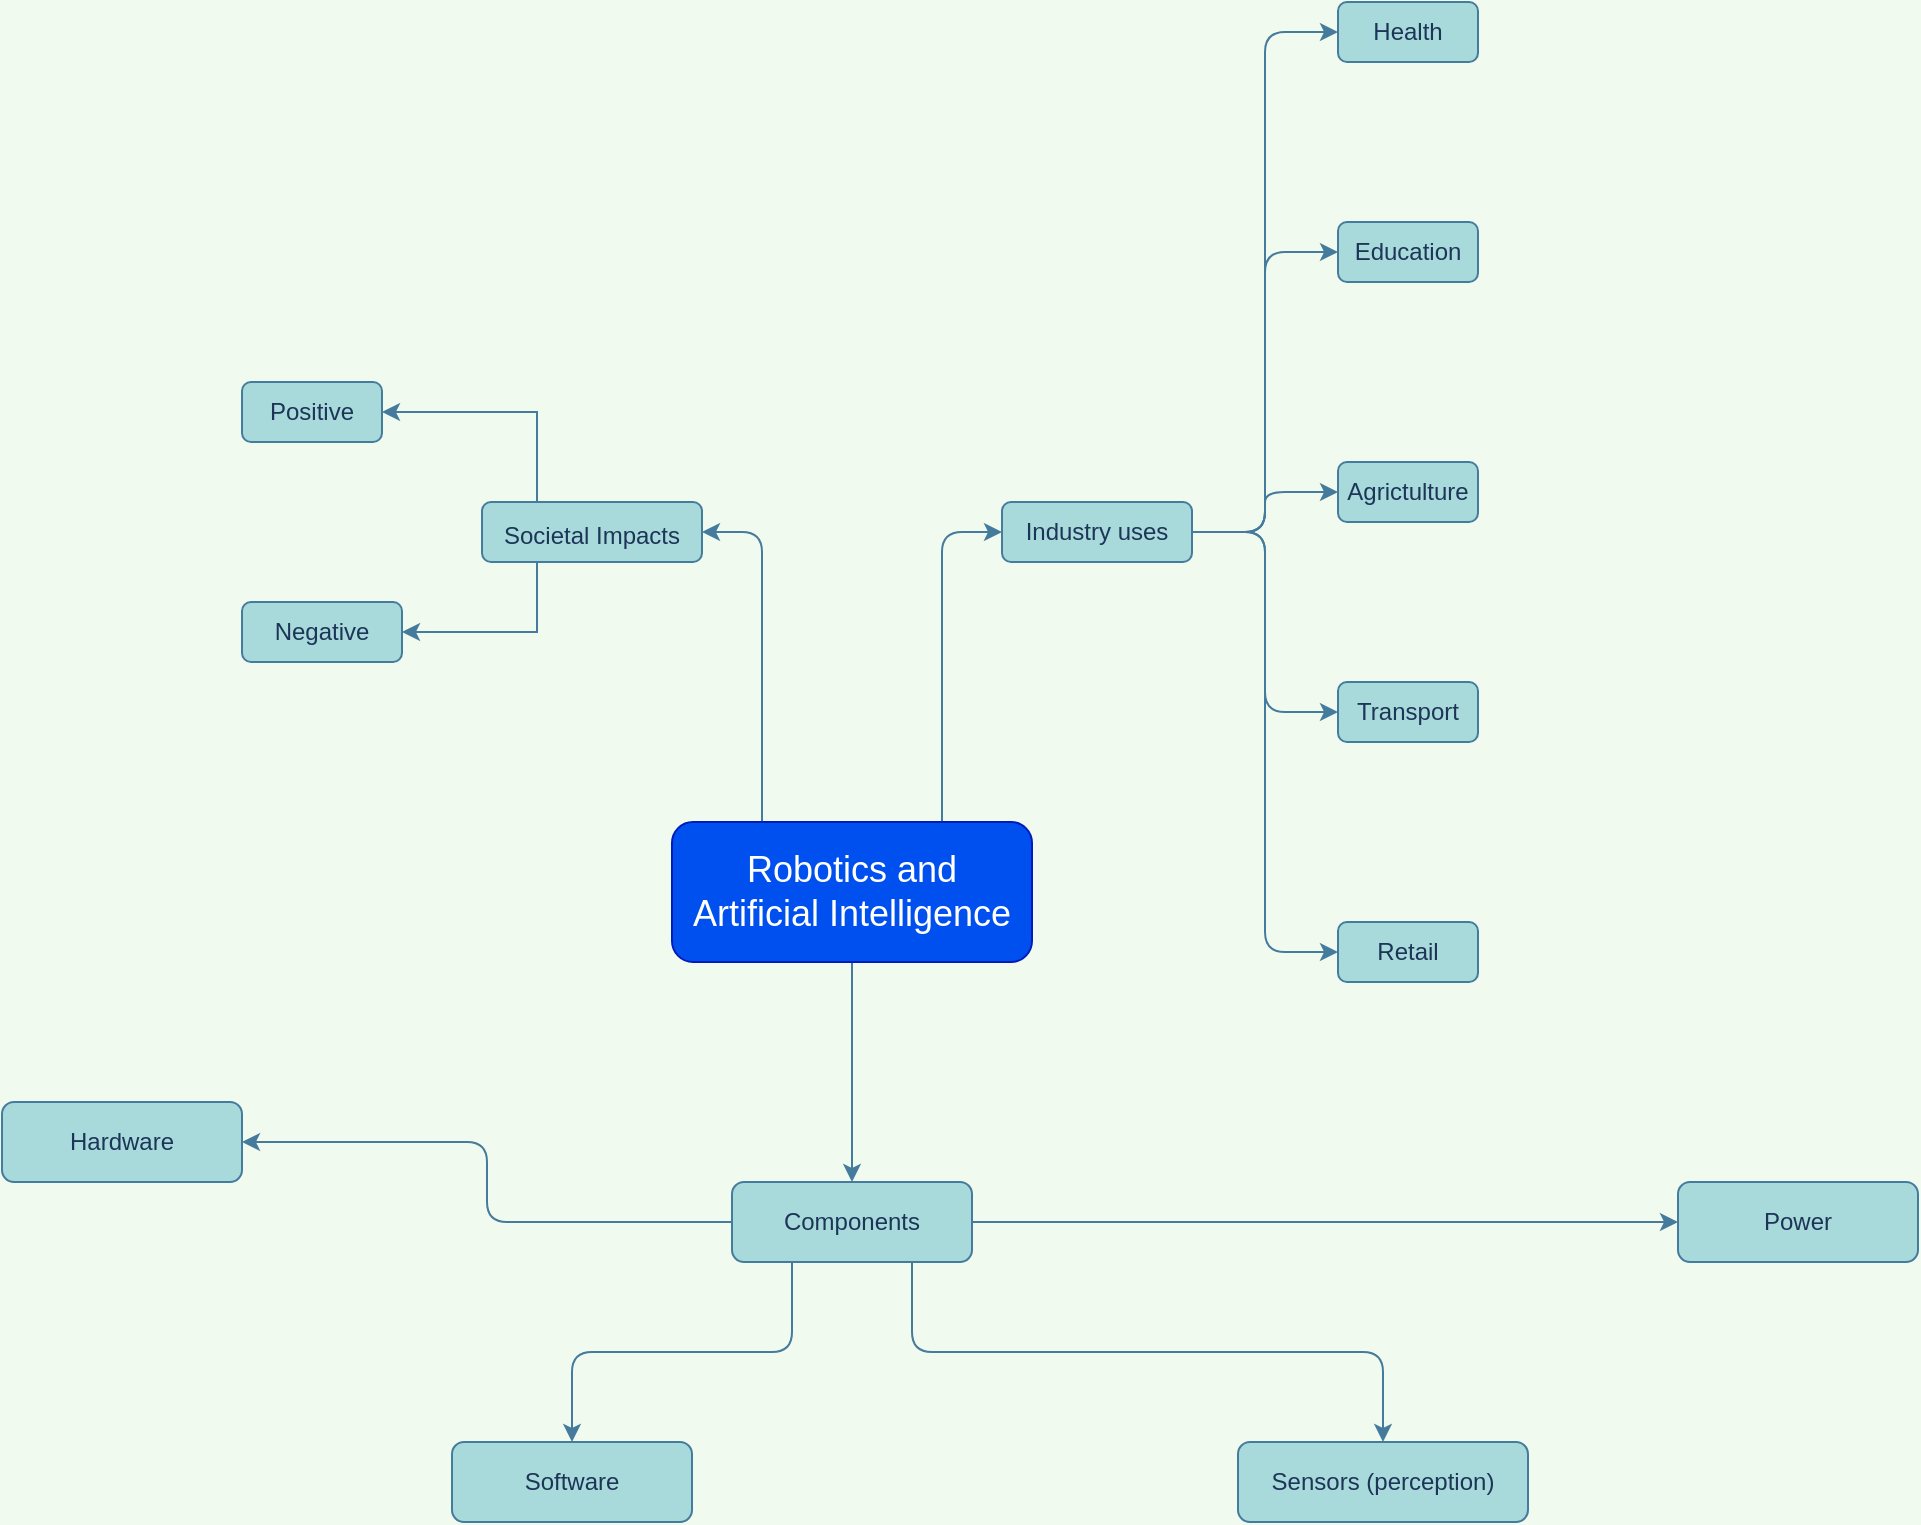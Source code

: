 <mxfile version="15.4.1" type="github">
  <diagram id="f6emNsFc6hiHo_Sani7-" name="Page-1">
    <mxGraphModel dx="2290" dy="1323" grid="1" gridSize="10" guides="1" tooltips="1" connect="1" arrows="1" fold="1" page="1" pageScale="1" pageWidth="1654" pageHeight="1169" background="#F1FAEE" math="0" shadow="0">
      <root>
        <mxCell id="0" />
        <mxCell id="1" parent="0" />
        <mxCell id="o1xrH8xLCu15C4UuhqLv-4" style="edgeStyle=orthogonalEdgeStyle;curved=0;rounded=1;sketch=0;orthogonalLoop=1;jettySize=auto;html=1;exitX=0.25;exitY=0;exitDx=0;exitDy=0;entryX=1;entryY=0.5;entryDx=0;entryDy=0;fontSize=12;fontColor=#1D3557;strokeColor=#457B9D;labelBackgroundColor=#F1FAEE;" edge="1" parent="1" source="o1xrH8xLCu15C4UuhqLv-7" target="o1xrH8xLCu15C4UuhqLv-10">
          <mxGeometry relative="1" as="geometry" />
        </mxCell>
        <mxCell id="o1xrH8xLCu15C4UuhqLv-5" style="edgeStyle=orthogonalEdgeStyle;curved=0;rounded=1;sketch=0;orthogonalLoop=1;jettySize=auto;html=1;exitX=0.75;exitY=0;exitDx=0;exitDy=0;entryX=0;entryY=0.5;entryDx=0;entryDy=0;fontColor=#1D3557;strokeColor=#457B9D;fillColor=#A8DADC;labelBackgroundColor=#F1FAEE;" edge="1" parent="1" source="o1xrH8xLCu15C4UuhqLv-7" target="o1xrH8xLCu15C4UuhqLv-17">
          <mxGeometry relative="1" as="geometry" />
        </mxCell>
        <mxCell id="o1xrH8xLCu15C4UuhqLv-6" style="edgeStyle=orthogonalEdgeStyle;curved=0;rounded=1;sketch=0;orthogonalLoop=1;jettySize=auto;html=1;exitX=0.5;exitY=1;exitDx=0;exitDy=0;entryX=0.5;entryY=0;entryDx=0;entryDy=0;fontColor=#1D3557;strokeColor=#457B9D;fillColor=#A8DADC;labelBackgroundColor=#F1FAEE;" edge="1" parent="1" source="o1xrH8xLCu15C4UuhqLv-7" target="o1xrH8xLCu15C4UuhqLv-28">
          <mxGeometry relative="1" as="geometry" />
        </mxCell>
        <mxCell id="o1xrH8xLCu15C4UuhqLv-7" value="&lt;font style=&quot;font-size: 18px&quot;&gt;Robotics and &lt;br&gt;Artificial Intelligence&lt;/font&gt;" style="whiteSpace=wrap;html=1;rounded=1;fillColor=#0050ef;strokeColor=#001DBC;fontColor=#ffffff;" vertex="1" parent="1">
          <mxGeometry x="635" y="490" width="180" height="70" as="geometry" />
        </mxCell>
        <mxCell id="o1xrH8xLCu15C4UuhqLv-8" style="edgeStyle=orthogonalEdgeStyle;rounded=0;orthogonalLoop=1;jettySize=auto;html=1;exitX=0.25;exitY=0;exitDx=0;exitDy=0;entryX=1;entryY=0.5;entryDx=0;entryDy=0;strokeColor=#457B9D;fontColor=#1D3557;labelBackgroundColor=#F1FAEE;" edge="1" parent="1" source="o1xrH8xLCu15C4UuhqLv-10" target="o1xrH8xLCu15C4UuhqLv-18">
          <mxGeometry relative="1" as="geometry" />
        </mxCell>
        <mxCell id="o1xrH8xLCu15C4UuhqLv-9" style="edgeStyle=orthogonalEdgeStyle;rounded=0;orthogonalLoop=1;jettySize=auto;html=1;exitX=0.25;exitY=1;exitDx=0;exitDy=0;entryX=1;entryY=0.5;entryDx=0;entryDy=0;strokeColor=#457B9D;fontColor=#1D3557;labelBackgroundColor=#F1FAEE;" edge="1" parent="1" source="o1xrH8xLCu15C4UuhqLv-10" target="o1xrH8xLCu15C4UuhqLv-19">
          <mxGeometry relative="1" as="geometry" />
        </mxCell>
        <mxCell id="o1xrH8xLCu15C4UuhqLv-10" value="&lt;font style=&quot;font-size: 12px&quot;&gt;Societal Impacts&lt;/font&gt;" style="rounded=1;whiteSpace=wrap;html=1;sketch=0;fontSize=18;fontColor=#1D3557;strokeColor=#457B9D;fillColor=#A8DADC;" vertex="1" parent="1">
          <mxGeometry x="540" y="330" width="110" height="30" as="geometry" />
        </mxCell>
        <mxCell id="o1xrH8xLCu15C4UuhqLv-11" value="Education" style="rounded=1;whiteSpace=wrap;html=1;fillColor=#A8DADC;strokeColor=#457B9D;fontColor=#1D3557;" vertex="1" parent="1">
          <mxGeometry x="968" y="190" width="70" height="30" as="geometry" />
        </mxCell>
        <mxCell id="o1xrH8xLCu15C4UuhqLv-12" style="edgeStyle=orthogonalEdgeStyle;curved=0;rounded=1;sketch=0;orthogonalLoop=1;jettySize=auto;html=1;exitX=1;exitY=0.5;exitDx=0;exitDy=0;entryX=0;entryY=0.5;entryDx=0;entryDy=0;fontColor=#1D3557;strokeColor=#457B9D;fillColor=#A8DADC;labelBackgroundColor=#F1FAEE;" edge="1" parent="1" source="o1xrH8xLCu15C4UuhqLv-17" target="o1xrH8xLCu15C4UuhqLv-20">
          <mxGeometry relative="1" as="geometry" />
        </mxCell>
        <mxCell id="o1xrH8xLCu15C4UuhqLv-13" style="edgeStyle=orthogonalEdgeStyle;curved=0;rounded=1;sketch=0;orthogonalLoop=1;jettySize=auto;html=1;exitX=1;exitY=0.5;exitDx=0;exitDy=0;entryX=0;entryY=0.5;entryDx=0;entryDy=0;fontColor=#1D3557;strokeColor=#457B9D;fillColor=#A8DADC;labelBackgroundColor=#F1FAEE;" edge="1" parent="1" source="o1xrH8xLCu15C4UuhqLv-17" target="o1xrH8xLCu15C4UuhqLv-11">
          <mxGeometry relative="1" as="geometry" />
        </mxCell>
        <mxCell id="o1xrH8xLCu15C4UuhqLv-14" style="edgeStyle=orthogonalEdgeStyle;curved=0;rounded=1;sketch=0;orthogonalLoop=1;jettySize=auto;html=1;exitX=1;exitY=0.5;exitDx=0;exitDy=0;entryX=0;entryY=0.5;entryDx=0;entryDy=0;fontColor=#1D3557;strokeColor=#457B9D;fillColor=#A8DADC;labelBackgroundColor=#F1FAEE;" edge="1" parent="1" source="o1xrH8xLCu15C4UuhqLv-17" target="o1xrH8xLCu15C4UuhqLv-21">
          <mxGeometry relative="1" as="geometry" />
        </mxCell>
        <mxCell id="o1xrH8xLCu15C4UuhqLv-15" style="edgeStyle=orthogonalEdgeStyle;curved=0;rounded=1;sketch=0;orthogonalLoop=1;jettySize=auto;html=1;exitX=1;exitY=0.5;exitDx=0;exitDy=0;entryX=0;entryY=0.5;entryDx=0;entryDy=0;fontColor=#1D3557;strokeColor=#457B9D;fillColor=#A8DADC;labelBackgroundColor=#F1FAEE;" edge="1" parent="1" source="o1xrH8xLCu15C4UuhqLv-17" target="o1xrH8xLCu15C4UuhqLv-22">
          <mxGeometry relative="1" as="geometry" />
        </mxCell>
        <mxCell id="o1xrH8xLCu15C4UuhqLv-16" style="edgeStyle=orthogonalEdgeStyle;curved=0;rounded=1;sketch=0;orthogonalLoop=1;jettySize=auto;html=1;exitX=1;exitY=0.5;exitDx=0;exitDy=0;entryX=0;entryY=0.5;entryDx=0;entryDy=0;fontColor=#1D3557;strokeColor=#457B9D;fillColor=#A8DADC;labelBackgroundColor=#F1FAEE;" edge="1" parent="1" source="o1xrH8xLCu15C4UuhqLv-17" target="o1xrH8xLCu15C4UuhqLv-23">
          <mxGeometry relative="1" as="geometry" />
        </mxCell>
        <mxCell id="o1xrH8xLCu15C4UuhqLv-17" value="Industry uses" style="rounded=1;whiteSpace=wrap;html=1;fillColor=#A8DADC;strokeColor=#457B9D;fontColor=#1D3557;" vertex="1" parent="1">
          <mxGeometry x="800" y="330" width="95" height="30" as="geometry" />
        </mxCell>
        <mxCell id="o1xrH8xLCu15C4UuhqLv-18" value="Positive" style="rounded=1;whiteSpace=wrap;html=1;fillColor=#A8DADC;strokeColor=#457B9D;fontColor=#1D3557;" vertex="1" parent="1">
          <mxGeometry x="420" y="270" width="70" height="30" as="geometry" />
        </mxCell>
        <mxCell id="o1xrH8xLCu15C4UuhqLv-19" value="Negative" style="rounded=1;whiteSpace=wrap;html=1;fillColor=#A8DADC;strokeColor=#457B9D;fontColor=#1D3557;" vertex="1" parent="1">
          <mxGeometry x="420" y="380" width="80" height="30" as="geometry" />
        </mxCell>
        <mxCell id="o1xrH8xLCu15C4UuhqLv-20" value="Health" style="rounded=1;whiteSpace=wrap;html=1;fillColor=#A8DADC;strokeColor=#457B9D;fontColor=#1D3557;" vertex="1" parent="1">
          <mxGeometry x="968" y="80" width="70" height="30" as="geometry" />
        </mxCell>
        <mxCell id="o1xrH8xLCu15C4UuhqLv-21" value="Agrictulture" style="rounded=1;whiteSpace=wrap;html=1;fillColor=#A8DADC;strokeColor=#457B9D;fontColor=#1D3557;" vertex="1" parent="1">
          <mxGeometry x="968" y="310" width="70" height="30" as="geometry" />
        </mxCell>
        <mxCell id="o1xrH8xLCu15C4UuhqLv-22" value="Transport" style="rounded=1;whiteSpace=wrap;html=1;fillColor=#A8DADC;strokeColor=#457B9D;fontColor=#1D3557;" vertex="1" parent="1">
          <mxGeometry x="968" y="420" width="70" height="30" as="geometry" />
        </mxCell>
        <mxCell id="o1xrH8xLCu15C4UuhqLv-23" value="Retail" style="rounded=1;whiteSpace=wrap;html=1;fillColor=#A8DADC;strokeColor=#457B9D;fontColor=#1D3557;" vertex="1" parent="1">
          <mxGeometry x="968" y="540" width="70" height="30" as="geometry" />
        </mxCell>
        <mxCell id="o1xrH8xLCu15C4UuhqLv-24" style="edgeStyle=orthogonalEdgeStyle;curved=0;rounded=1;sketch=0;orthogonalLoop=1;jettySize=auto;html=1;exitX=1;exitY=0.5;exitDx=0;exitDy=0;entryX=0;entryY=0.5;entryDx=0;entryDy=0;fontColor=#1D3557;strokeColor=#457B9D;fillColor=#A8DADC;labelBackgroundColor=#F1FAEE;" edge="1" parent="1" source="o1xrH8xLCu15C4UuhqLv-28" target="o1xrH8xLCu15C4UuhqLv-32">
          <mxGeometry relative="1" as="geometry" />
        </mxCell>
        <mxCell id="o1xrH8xLCu15C4UuhqLv-25" style="edgeStyle=orthogonalEdgeStyle;curved=0;rounded=1;sketch=0;orthogonalLoop=1;jettySize=auto;html=1;exitX=0.75;exitY=1;exitDx=0;exitDy=0;entryX=0.5;entryY=0;entryDx=0;entryDy=0;fontColor=#1D3557;strokeColor=#457B9D;fillColor=#A8DADC;labelBackgroundColor=#F1FAEE;" edge="1" parent="1" source="o1xrH8xLCu15C4UuhqLv-28" target="o1xrH8xLCu15C4UuhqLv-31">
          <mxGeometry relative="1" as="geometry" />
        </mxCell>
        <mxCell id="o1xrH8xLCu15C4UuhqLv-26" style="edgeStyle=orthogonalEdgeStyle;curved=0;rounded=1;sketch=0;orthogonalLoop=1;jettySize=auto;html=1;exitX=0.25;exitY=1;exitDx=0;exitDy=0;entryX=0.5;entryY=0;entryDx=0;entryDy=0;fontColor=#1D3557;strokeColor=#457B9D;fillColor=#A8DADC;labelBackgroundColor=#F1FAEE;" edge="1" parent="1" source="o1xrH8xLCu15C4UuhqLv-28" target="o1xrH8xLCu15C4UuhqLv-30">
          <mxGeometry relative="1" as="geometry" />
        </mxCell>
        <mxCell id="o1xrH8xLCu15C4UuhqLv-27" style="edgeStyle=orthogonalEdgeStyle;curved=0;rounded=1;sketch=0;orthogonalLoop=1;jettySize=auto;html=1;exitX=0;exitY=0.5;exitDx=0;exitDy=0;entryX=1;entryY=0.5;entryDx=0;entryDy=0;fontColor=#1D3557;strokeColor=#457B9D;fillColor=#A8DADC;labelBackgroundColor=#F1FAEE;" edge="1" parent="1" source="o1xrH8xLCu15C4UuhqLv-28" target="o1xrH8xLCu15C4UuhqLv-29">
          <mxGeometry relative="1" as="geometry" />
        </mxCell>
        <mxCell id="o1xrH8xLCu15C4UuhqLv-28" value="Components" style="rounded=1;whiteSpace=wrap;html=1;sketch=0;fontColor=#1D3557;strokeColor=#457B9D;fillColor=#A8DADC;" vertex="1" parent="1">
          <mxGeometry x="665" y="670" width="120" height="40" as="geometry" />
        </mxCell>
        <mxCell id="o1xrH8xLCu15C4UuhqLv-29" value="Hardware" style="rounded=1;whiteSpace=wrap;html=1;sketch=0;fontColor=#1D3557;strokeColor=#457B9D;fillColor=#A8DADC;" vertex="1" parent="1">
          <mxGeometry x="300" y="630" width="120" height="40" as="geometry" />
        </mxCell>
        <mxCell id="o1xrH8xLCu15C4UuhqLv-30" value="Software" style="rounded=1;whiteSpace=wrap;html=1;sketch=0;fontColor=#1D3557;strokeColor=#457B9D;fillColor=#A8DADC;" vertex="1" parent="1">
          <mxGeometry x="525" y="800" width="120" height="40" as="geometry" />
        </mxCell>
        <mxCell id="o1xrH8xLCu15C4UuhqLv-31" value="Sensors (perception)" style="rounded=1;whiteSpace=wrap;html=1;sketch=0;fontColor=#1D3557;strokeColor=#457B9D;fillColor=#A8DADC;" vertex="1" parent="1">
          <mxGeometry x="918" y="800" width="145" height="40" as="geometry" />
        </mxCell>
        <mxCell id="o1xrH8xLCu15C4UuhqLv-32" value="Power" style="rounded=1;whiteSpace=wrap;html=1;sketch=0;fontColor=#1D3557;strokeColor=#457B9D;fillColor=#A8DADC;" vertex="1" parent="1">
          <mxGeometry x="1138" y="670" width="120" height="40" as="geometry" />
        </mxCell>
      </root>
    </mxGraphModel>
  </diagram>
</mxfile>

